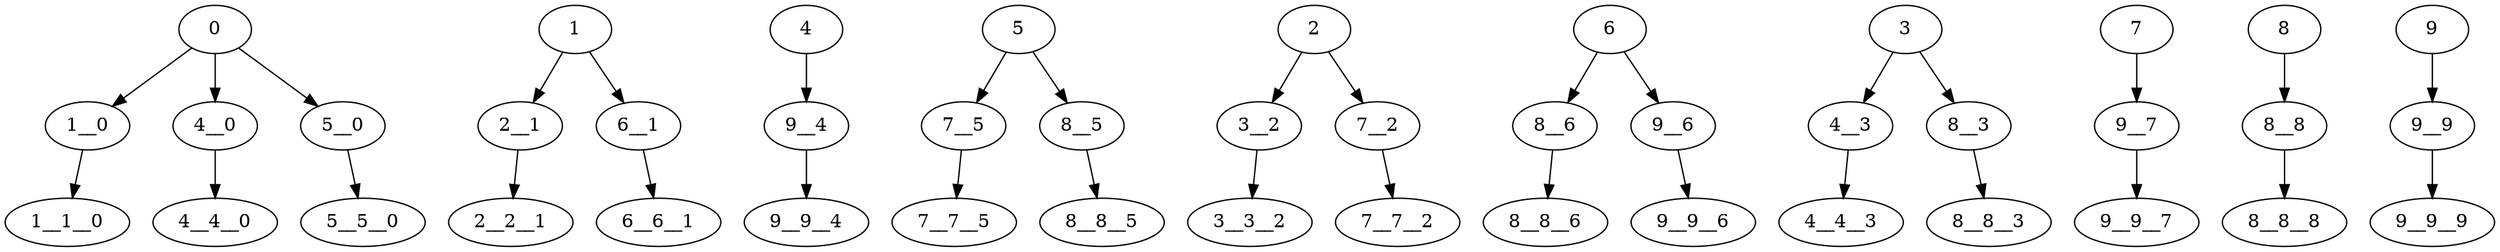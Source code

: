 strict digraph  {
0;
"1__0";
"1__1__0";
"4__0";
"4__4__0";
"5__0";
"5__5__0";
1;
"2__1";
"2__2__1";
"6__1";
"6__6__1";
4;
"9__4";
"9__9__4";
5;
"7__5";
"7__7__5";
"8__5";
"8__8__5";
2;
"3__2";
"3__3__2";
"7__2";
"7__7__2";
6;
"8__6";
"8__8__6";
"9__6";
"9__9__6";
3;
"4__3";
"4__4__3";
"8__3";
"8__8__3";
7;
"9__7";
"9__9__7";
8;
"8__8";
"8__8__8";
9;
"9__9";
"9__9__9";
0 -> "1__0";
0 -> "4__0";
0 -> "5__0";
"1__0" -> "1__1__0"  [weight=1];
"4__0" -> "4__4__0"  [weight=1];
"5__0" -> "5__5__0"  [weight=1];
1 -> "2__1";
1 -> "6__1";
"2__1" -> "2__2__1"  [weight=1];
"6__1" -> "6__6__1"  [weight=1];
4 -> "9__4";
"9__4" -> "9__9__4"  [weight=1];
5 -> "7__5";
5 -> "8__5";
"7__5" -> "7__7__5"  [weight=1];
"8__5" -> "8__8__5"  [weight=1];
2 -> "3__2";
2 -> "7__2";
"3__2" -> "3__3__2"  [weight=1];
"7__2" -> "7__7__2"  [weight=1];
6 -> "8__6";
6 -> "9__6";
"8__6" -> "8__8__6"  [weight=1];
"9__6" -> "9__9__6"  [weight=1];
3 -> "4__3";
3 -> "8__3";
"4__3" -> "4__4__3"  [weight=1];
"8__3" -> "8__8__3"  [weight=1];
7 -> "9__7";
"9__7" -> "9__9__7"  [weight=1];
8 -> "8__8";
"8__8" -> "8__8__8"  [weight=1];
9 -> "9__9";
"9__9" -> "9__9__9"  [weight=1];
}
